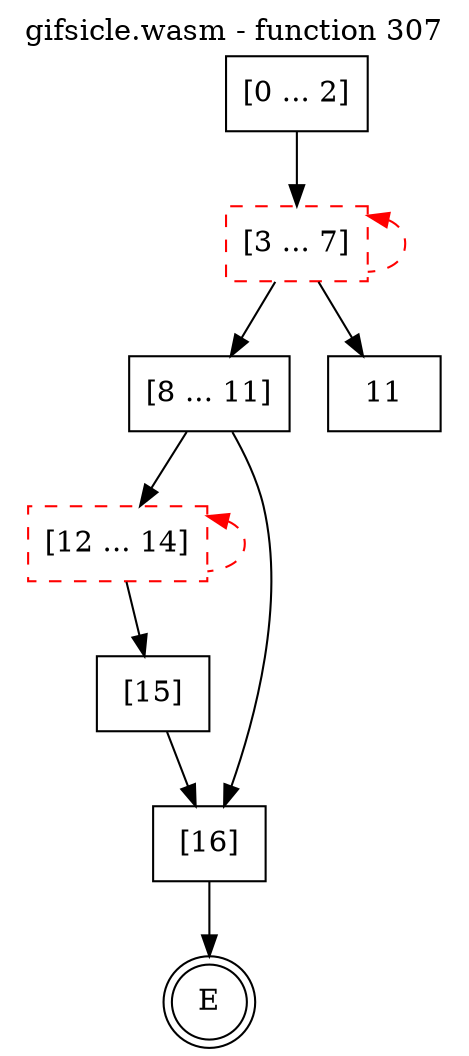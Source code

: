 digraph finite_state_machine {
    label = "gifsicle.wasm - function 307"
    labelloc =  t
    labelfontsize = 16
    labelfontcolor = black
    labelfontname = "Helvetica"
    node [shape = doublecircle]; E ;
    node [shape = box];
    node [shape=box, color=black, style=solid] 0[label="[0 ... 2]"]
    node [shape=box, color=red, style=dashed] 3[label="[3 ... 7]"]
    node [shape=box, color=black, style=solid] 8[label="[8 ... 11]"]
    node [shape=box, color=red, style=dashed] 12[label="[12 ... 14]"]
    node [shape=box, color=black, style=solid] 15[label="[15]"]
    node [shape=box, color=black, style=solid] 16[label="[16]"]
    0 -> 3;
    3 -> 8;
    3 -> 11;
    3 -> 3[style="dashed" color="red" dir=back];
    8 -> 12;
    8 -> 16;
    12 -> 15;
    12 -> 12[style="dashed" color="red" dir=back];
    15 -> 16;
    16 -> E;
}
